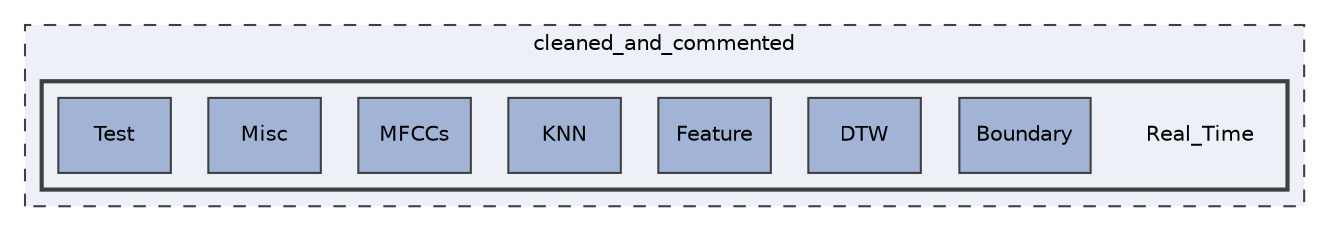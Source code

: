 digraph "/home/bruh/Documents/GitHub/cleaned_and_commented/Real_Time"
{
 // LATEX_PDF_SIZE
  edge [fontname="Helvetica",fontsize="10",labelfontname="Helvetica",labelfontsize="10"];
  node [fontname="Helvetica",fontsize="10",shape=record];
  compound=true
  subgraph clusterdir_2a3752ec75963af6742b1ed14a1dd3a5 {
    graph [ bgcolor="#edf0f7", pencolor="grey25", style="filled,dashed,", label="cleaned_and_commented", fontname="Helvetica", fontsize="10", URL="dir_2a3752ec75963af6742b1ed14a1dd3a5.html"]
  subgraph clusterdir_861de89f66ca9f15b5c2ae42c47b4a1e {
    graph [ bgcolor="#edf0f7", pencolor="grey25", style="filled,bold,", label="", fontname="Helvetica", fontsize="10", URL="dir_861de89f66ca9f15b5c2ae42c47b4a1e.html"]
    dir_861de89f66ca9f15b5c2ae42c47b4a1e [shape=plaintext, label="Real_Time"];
  dir_3c26f41443c26fe3c34ede854f750458 [shape=box, label="Boundary", style="filled,", fillcolor="#a2b4d6", color="grey25", URL="dir_3c26f41443c26fe3c34ede854f750458.html"];
  dir_bb209f71941cd380636bd1446f6a327c [shape=box, label="DTW", style="filled,", fillcolor="#a2b4d6", color="grey25", URL="dir_bb209f71941cd380636bd1446f6a327c.html"];
  dir_f58687d4e709bb6b2258244f420f000d [shape=box, label="Feature", style="filled,", fillcolor="#a2b4d6", color="grey25", URL="dir_f58687d4e709bb6b2258244f420f000d.html"];
  dir_c524500cc7d9c56e9dfe4e52b6986f1d [shape=box, label="KNN", style="filled,", fillcolor="#a2b4d6", color="grey25", URL="dir_c524500cc7d9c56e9dfe4e52b6986f1d.html"];
  dir_469fe2be20dd24052681601d760f1399 [shape=box, label="MFCCs", style="filled,", fillcolor="#a2b4d6", color="grey25", URL="dir_469fe2be20dd24052681601d760f1399.html"];
  dir_c30ff0511efab77ec90255d52d3f1a78 [shape=box, label="Misc", style="filled,", fillcolor="#a2b4d6", color="grey25", URL="dir_c30ff0511efab77ec90255d52d3f1a78.html"];
  dir_f43a32d74d042491042e342513c02813 [shape=box, label="Test", style="filled,", fillcolor="#a2b4d6", color="grey25", URL="dir_f43a32d74d042491042e342513c02813.html"];
  }
  }
}
